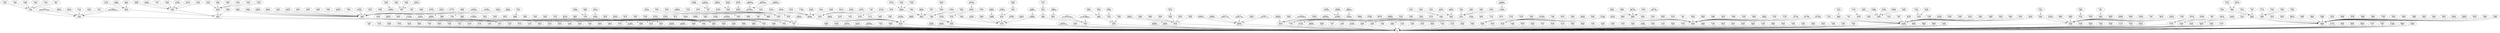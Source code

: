 digraph G {
	
	"101000_\n磺溪"->"0_\n海"
	"102000_\n小坑溪"->"0_\n海"
	"103000_\n乾華溪"->"0_\n海"
	"104000_\n石門溪"->"0_\n海"
	"105000_\n老梅溪"->"0_\n海"
	"106000_\n楓林溪"->"0_\n海"
	"107000_\n八甲溪"->"0_\n海"
	"108000_\n埔坪溪"->"0_\n海"
	"109000_\n八蓮溪"->"0_\n海"
	"110000_\n大屯溪"->"0_\n海"
	"111000_\n後州溪"->"0_\n海"
	"112000_\n興仁溪"->"0_\n海"
	"113000_\n林子溪"->"0_\n海"
	"114000_\n淡水河"->"0_\n海"
	"114010_\n大漢溪"->"114000_\n淡水河"
	"114011_\n三峽溪"->"114010_\n大漢溪"
	"114012_\n鶯歌溪(兔子坑溪排水)"->"114010_\n大漢溪"
	"114013_\n塔寮坑溪"->"114010_\n大漢溪"
	"114014_\n塔克金溪"->"114010_\n大漢溪"
	"114015_\n三光溪"->"114010_\n大漢溪"
	"114016_\n泰崗溪"->"114010_\n大漢溪"
	"114017_\n白石溪"->"114010_\n大漢溪"
	"114018_\n玉峰溪(馬里闊丸溪)"->"114010_\n大漢溪"
	"11401B_\n大豹溪"->"114011_\n三峽溪"
	"11401C_\n二鬮溪"->"114011_\n三峽溪"
	"11401D_\n中埔溪"->"114011_\n三峽溪"
	"11401E_\n竹崙溪"->"114011_\n三峽溪"
	"11401F_\n竹坑溪"->"114011_\n三峽溪"
	"11401G_\n橫溪"->"114011_\n三峽溪"
	"114020_\n新店溪"->"114000_\n淡水河"
	"114021_\n南勢溪"->"114020_\n新店溪"
	"114022_\n北勢溪"->"114020_\n新店溪"
	"114023_\n景美溪"->"114020_\n新店溪"
	"114024_\n青潭溪"->"114020_\n新店溪"
	"114028_\n軋孔溪"->"114021_\n南勢溪"
	"114029_\n大羅蘭溪"->"114021_\n南勢溪"
	"11402A_\n桶後溪"->"114021_\n南勢溪"
	"11402B_\n後寮溪"->"114022_\n北勢溪"
	"11402C_\n溪尾寮溪"->"114022_\n北勢溪"
	"11402D_\n坪溪"->"114022_\n北勢溪"
	"11402E_\n灣潭溪"->"114022_\n北勢溪"
	"11402F_\n金瓜寮溪"->"114022_\n北勢溪"
	"11402G_\n石硿子溪"->"114022_\n北勢溪"
	"11402H_\n後坑溪"->"114022_\n北勢溪"
	"11402I_\n烏塗溪"->"114023_\n景美溪"
	"11402J_\n指南溪"->"114023_\n景美溪"
	"11402K_\n老泉溪"->"114023_\n景美溪"
	"11402L_\n無名溪"->"114023_\n景美溪"
	"11402M_\n中間溪"->"114023_\n景美溪"
	"11402N_\n永定溪"->"114023_\n景美溪"
	"114030_\n基隆河"->"114000_\n淡水河"
	"114031_\n暖暖溪"->"114030_\n基隆河"
	"114032_\n大武崙溪"->"114030_\n基隆河"
	"114033_\n拔西猴溪"->"114030_\n基隆河"
	"114034_\n瑪陵坑溪"->"114030_\n基隆河"
	"114035_\n友蚋溪"->"114030_\n基隆河"
	"114036_\n保長坑溪"->"114030_\n基隆河"
	"114037_\n茄苳溪"->"114030_\n基隆河"
	"114038_\n禮門溪"->"114030_\n基隆河"
	"114039_\n智慧溪"->"114030_\n基隆河"
	"11403A_\n北港溪"->"114030_\n基隆河"
	"11403B_\n康誥坑溪"->"114030_\n基隆河"
	"11403C_\n下寮溪"->"114030_\n基隆河"
	"11403D_\n大坑溪排水"->"114030_\n基隆河"
	"11403E_\n四分溪"->"114030_\n基隆河"
	"11403F_\n草濫溪"->"114030_\n基隆河"
	"11403G_\n內溝溪排水"->"114030_\n基隆河"
	"11403H_\n雙溪"->"114030_\n基隆河"
	"11403I_\n磺溪"->"114030_\n基隆河"
	"11403J_\n磺港溪"->"114030_\n基隆河"
	"11403K_\n貴子坑溪"->"114030_\n基隆河"
	"11403L_\n石厝坑溪"->"114030_\n基隆河"
	"11403M_\n拔下二溪"->"114030_\n基隆河"
	"11403N_\n關渡溪"->"114030_\n基隆河"
	"11403O_\n深澳坑溪排水"->"114030_\n基隆河"
	"11403P_\n大內坑溪排水"->"114030_\n基隆河"
	"11403R_\n安泰溪"->"11403G_\n內溝溪排水"
	"11403S_\n內雙溪"->"11403H_\n雙溪"
	"11403T_\n外雙溪"->"11403H_\n雙溪"
	"11403U_\n猴洞坑溪"->"11403H_\n雙溪"
	"114040_\n疏洪道"->"114000_\n淡水河"
	"114050_\n樹梅坑溪"->"114000_\n淡水河"
	"115000_\n水仙溪"->"0_\n海"
	"116000_\n寶斗溪"->"0_\n海"
	"117000_\n林口溪"->"0_\n海"
	"118000_\n南崁溪"->"0_\n海"
	"118010_\n茄苳溪"->"118000_\n南崁溪"
	"119000_\n埔心溪"->"0_\n海"
	"120000_\n新街溪"->"0_\n海"
	"121000_\n老街溪"->"0_\n海"
	"122000_\n富林溪"->"0_\n海"
	"123000_\n大堀溪"->"0_\n海"
	"124000_\n觀音溪"->"0_\n海"
	"125000_\n新屋溪"->"0_\n海"
	"126000_\n社子溪"->"0_\n海"
	"127000_\n福興溪排水"->"0_\n海"
	"127010_\n伯公岡支線"->"127000_\n福興溪排水"
	"127020_\n六股溪排水"->"127000_\n福興溪排水"
	"128000_\n新豐溪"->"0_\n海"
	"128010_\n德盛溪排水"->"128000_\n新豐溪"
	"128011_\n四湖支線"->"128010_\n德盛溪排水"
	"129000_\n鳳山溪"->"0_\n海"
	"129010_\n霄裡溪"->"129000_\n鳳山溪"
	"130000_\n頭前溪"->"0_\n海"
	"130010_\n上坪溪"->"130000_\n頭前溪"
	"130011_\n霞喀羅溪"->"130010_\n上坪溪"
	"130020_\n油羅溪"->"130000_\n頭前溪"
	"130030_\n柯子湖溪排水"->"130000_\n頭前溪"
	"131000_\n客雅溪排水"->"0_\n海"
	"132000_\n鹽港溪排水"->"0_\n海"
	"133000_\n新港溪"->"0_\n海"
	"134000_\n中港溪"->"0_\n海"
	"134010_\n南庄溪"->"134000_\n中港溪"
	"134020_\n南河溪"->"134000_\n中港溪"
	"134030_\n東河溪"->"134000_\n中港溪"
	"134040_\n峨嵋溪"->"134000_\n中港溪"
	"134041_\n大坪溪"->"134040_\n峨嵋溪"
	"134050_\n南港溪"->"134000_\n中港溪"
	"135000_\n後龍溪"->"0_\n海"
	"135010_\n大湖溪"->"135000_\n後龍溪"
	"135020_\n南湖溪"->"135000_\n後龍溪"
	"135030_\n汶水溪"->"135000_\n後龍溪"
	"135040_\n鹽水坑溪"->"135000_\n後龍溪"
	"135050_\n雞隆河"->"135000_\n後龍溪"
	"135060_\n沙河溪"->"135000_\n後龍溪"
	"135061_\n打馬溝溪"->"135060_\n沙河溪"
	"135062_\n飛鳳溪"->"135060_\n沙河溪"
	"135070_\n老田寮溪"->"135000_\n後龍溪"
	"135071_\n拔仔崗溪"->"135070_\n老田寮溪"
	"135080_\n新店溪"->"135000_\n後龍溪"
	"136000_\n西湖溪"->"0_\n海"
	"137000_\n通霄溪"->"0_\n海"
	"138000_\n苑裡溪"->"0_\n海"
	"139000_\n房裡溪"->"0_\n海"
	"140000_\n大安溪"->"0_\n海"
	"140010_\n馬達拉溪"->"140000_\n大安溪"
	"140020_\n雪山溪"->"140000_\n大安溪"
	"140030_\n大雪溪"->"140000_\n大安溪"
	"140040_\n北坑溪"->"140000_\n大安溪"
	"140050_\n雪山坑溪"->"140000_\n大安溪"
	"140060_\n烏石坑溪"->"140000_\n大安溪"
	"140070_\n景山溪"->"140000_\n大安溪"
	"141000_\n溫寮溪"->"0_\n海"
	"142000_\n大甲溪"->"0_\n海"
	"142010_\n七家灣溪"->"142000_\n大甲溪"
	"142020_\n四季郎溪"->"142000_\n大甲溪"
	"142030_\n志樂溪"->"142000_\n大甲溪"
	"142040_\n匹亞桑溪"->"142000_\n大甲溪"
	"142050_\n食水嵙溪排水"->"142000_\n大甲溪"
	"143000_\n烏溪"->"0_\n海"
	"143010_\n北港溪"->"143000_\n烏溪"
	"143011_\n水長流溪"->"143010_\n北港溪"
	"143020_\n南港溪"->"143000_\n烏溪"
	"143030_\n眉溪"->"143000_\n烏溪"
	"143040_\n貓羅溪"->"143000_\n烏溪"
	"143041_\n平林溪"->"143040_\n貓羅溪"
	"143042_\n樟平溪"->"143040_\n貓羅溪"
	"143043_\n隘寮溪排水"->"143040_\n貓羅溪"
	"143050_\n大里溪"->"143000_\n烏溪"
	"143051_\n大坑溪"->"143050_\n大里溪"
	"143052_\n廍子溪"->"143050_\n大里溪"
	"143053_\n旱溪"->"143050_\n大里溪"
	"143054_\n頭汴坑溪"->"143050_\n大里溪"
	"143055_\n草湖溪"->"143050_\n大里溪"
	"143056_\n旱溪排水"->"143050_\n大里溪"
	"143059_\n烏牛欄溪"->"143053_\n旱溪"
	"14305A_\n龍虎鬪坑排水"->"143053_\n旱溪"
	"14305B_\n北溝溪排水"->"143055_\n草湖溪"
	"14305C_\n乾溪排水"->"143055_\n草湖溪"
	"14305D_\n柳川排水"->"143056_\n旱溪排水"
	"143060_\n筏子溪"->"143000_\n烏溪"
	"143061_\n港尾子溪排水"->"143060_\n筏子溪"
	"14306A_\n四塊厝圳支線"->"143061_\n港尾子溪排水"
	"14306C_\n員寶庄圳支線"->"143061_\n港尾子溪排水"
	"14306D_\n大埔厝圳支線"->"143061_\n港尾子溪排水"
	"143070_\n同安厝排水"->"143000_\n烏溪"
	"144000_\n萬寮溪"->"0_\n海"
	"145000_\n洋仔厝溪"->"0_\n海"
	"146000_\n員林大排水"->"0_\n海"
	"147000_\n舊濁水溪"->"0_\n海"
	"148000_\n萬興排水幹線"->"0_\n海"
	"149000_\n二林溪"->"0_\n海"
	"150000_\n魚寮溪"->"0_\n海"
	"151000_\n濁水溪"->"0_\n海"
	"151010_\n陳有蘭溪"->"151000_\n濁水溪"
	"151011_\n和社溪"->"151010_\n陳有蘭溪"
	"151012_\n沙里仙溪"->"151010_\n陳有蘭溪"
	"151013_\n阿里不動"->"151010_\n陳有蘭溪"
	"151014_\n筆石溪"->"151010_\n陳有蘭溪"
	"151015_\n十八重溪"->"151010_\n陳有蘭溪"
	"151016_\n內茅埔溪"->"151010_\n陳有蘭溪"
	"151017_\n郡坑溪"->"151010_\n陳有蘭溪"
	"151018_\n蒼庫溪"->"151010_\n陳有蘭溪"
	"151020_\n清水溪"->"151000_\n濁水溪"
	"151021_\n阿里山溪"->"151020_\n清水溪"
	"151022_\n加走寮溪"->"151020_\n清水溪"
	"151023_\n內田子溪"->"151020_\n清水溪"
	"151024_\n過溪"->"151020_\n清水溪"
	"151025_\n雷公坑溪"->"151020_\n清水溪"
	"151030_\n東埔蚋溪"->"151000_\n濁水溪"
	"151040_\n萬大溪"->"151000_\n濁水溪"
	"151050_\n卡社溪"->"151000_\n濁水溪"
	"151060_\n郡大溪"->"151000_\n濁水溪"
	"151061_\n巒大溪"->"151060_\n郡大溪"
	"151070_\n丹大溪"->"151000_\n濁水溪"
	"151080_\n卓棍溪"->"151000_\n濁水溪"
	"151090_\n水里溪"->"151000_\n濁水溪"
	"1510A0_\n南清水溝溪"->"151000_\n濁水溪"
	"1510B0_\n塔羅灣溪"->"151000_\n濁水溪"
	"152000_\n新虎尾溪"->"0_\n海"
	"153000_\n舊虎尾溪"->"0_\n海"
	"154000_\n北港溪"->"0_\n海"
	"154010_\n虎尾溪"->"154000_\n北港溪"
	"154011_\n石榴班溪"->"154010_\n虎尾溪"
	"154012_\n大埔溪"->"154010_\n虎尾溪"
	"154013_\n海豐崙溪"->"154010_\n虎尾溪"
	"154014_\n乾溪"->"154010_\n虎尾溪"
	"154015_\n雲林溪"->"154010_\n虎尾溪"
	"154019_\n石子坑溪"->"154011_\n石榴班溪"
	"15401A_\n內林溪"->"154011_\n石榴班溪"
	"15401B_\n牛埔溪"->"154011_\n石榴班溪"
	"15401C_\n芭蕉溪"->"154015_\n雲林溪"
	"154020_\n三疊溪"->"154000_\n北港溪"
	"154021_\n九芎坑溪"->"154020_\n三疊溪"
	"154022_\n石龜溪"->"154020_\n三疊溪"
	"154023_\n興安排水"->"154020_\n三疊溪"
	"15402A_\n興安中排四"->"154023_\n興安排水"
	"154030_\n大湖口溪"->"154000_\n北港溪"
	"154040_\n石牛溪"->"154000_\n北港溪"
	"154041_\n崙子溪"->"154040_\n石牛溪"
	"155000_\n朴子溪"->"0_\n海"
	"155010_\n牛稠溪"->"155000_\n朴子溪"
	"155020_\n阿拔泉溪"->"155000_\n朴子溪"
	"155030_\n崎腳溪"->"155000_\n朴子溪"
	"155040_\n白樹腳溪"->"155000_\n朴子溪"
	"155041_\n東廣寮溪"->"155040_\n白樹腳溪"
	"155050_\n濁水溪"->"155000_\n朴子溪"
	"155051_\n番子路科溪"->"155050_\n濁水溪"
	"155052_\n清水溪"->"155050_\n濁水溪"
	"155056_\n頂埔溪"->"155052_\n清水溪"
	"155060_\n獅子頭溪"->"155000_\n朴子溪"
	"155070_\n嘉義排水"->"155000_\n朴子溪"
	"155080_\n麻魚寮排水"->"155000_\n朴子溪"
	"155081_\n埤麻腳排水"->"155080_\n麻魚寮排水"
	"156000_\n內田排水排水路"->"0_\n海"
	"157000_\n龍宮溪"->"0_\n海"
	"158000_\n八掌溪"->"0_\n海"
	"158010_\n赤蘭溪"->"158000_\n八掌溪"
	"158011_\n澐水溪"->"158010_\n赤蘭溪"
	"158015_\n石?溪"->"158011_\n澐水溪"
	"158020_\n頭前溪"->"158000_\n八掌溪"
	"158021_\n牛稠埔坑溪"->"158020_\n頭前溪"
	"158030_\n湖子內排水(在來排水)"->"158000_\n八掌溪"
	"158040_\n後庄排水(隆恩排水)"->"158000_\n八掌溪"
	"159000_\n急水溪"->"0_\n海"
	"159010_\n龜重溪"->"159000_\n急水溪"
	"159011_\n鹿寮溪"->"159010_\n龜重溪"
	"159012_\n茄苳溪"->"159010_\n龜重溪"
	"159020_\n白水溪"->"159000_\n急水溪"
	"159021_\n仙草埔溪"->"159020_\n白水溪"
	"159030_\n六重溪"->"159000_\n急水溪"
	"160000_\n將軍溪排水"->"0_\n海"
	"161000_\n劉厝排水"->"0_\n海"
	"161010_\n大塭寮排水"->"161000_\n劉厝排水"
	"163000_\n曾文溪"->"0_\n海"
	"163010_\n後堀溪"->"163000_\n曾文溪"
	"163020_\n菜寮溪"->"163000_\n曾文溪"
	"163030_\n密枝溪"->"163000_\n曾文溪"
	"163040_\n油車溪"->"163000_\n曾文溪"
	"163041_\n灣丘溪"->"163040_\n油車溪"
	"163050_\n後旦溪"->"163000_\n曾文溪"
	"163060_\n官田溪"->"163000_\n曾文溪"
	"164000_\n鹿耳門溪"->"0_\n海"
	"164010_\n學甲寮中排"->"164000_\n鹿耳門溪"
	"164020_\n溪南寮排水"->"164000_\n鹿耳門溪"
	"164030_\n溪筏港之一排水"->"164000_\n鹿耳門溪"
	"164040_\n溪筏港之二排水"->"164000_\n鹿耳門溪"
	"164050_\n土城排水"->"164000_\n鹿耳門溪"
	"164060_\n土城仔小排一之三"->"164000_\n鹿耳門溪"
	"165000_\n鹽水溪"->"0_\n海"
	"165010_\n虎頭溪排水"->"165000_\n鹽水溪"
	"165020_\n許縣溪"->"165000_\n鹽水溪"
	"165030_\n那(草字部)菝林溪"->"165000_\n鹽水溪"
	"165040_\n大洲排水"->"165000_\n鹽水溪"
	"165050_\n柴頭港溪排水"->"165000_\n鹽水溪"
	"165060_\n鹽水溪排水"->"165000_\n鹽水溪"
	"165061_\n曾文溪排水"->"165060_\n鹽水溪排水"
	"165062_\n安順寮排水"->"165060_\n鹽水溪排水"
	"166000_\n二仁溪"->"0_\n海"
	"166010_\n三爺溪排水"->"166000_\n二仁溪"
	"166011_\n西機場排水"->"166010_\n三爺溪排水"
	"166020_\n牛稠埔溪"->"166000_\n二仁溪"
	"166030_\n松子腳溪"->"166000_\n二仁溪"
	"166040_\n深坑子溪"->"166000_\n二仁溪"
	"166050_\n港尾溝排水"->"166000_\n二仁溪"
	"167000_\n阿公店溪"->"0_\n海"
	"167010_\n濁水溪"->"167000_\n阿公店溪"
	"167020_\n旺萊溪"->"167000_\n阿公店溪"
	"167030_\n土庫排水"->"167000_\n阿公店溪"
	"167040_\n岡山溪"->"167000_\n阿公店溪"
	"168000_\n典寶溪排水"->"0_\n海"
	"169000_\n後勁溪"->"0_\n海"
	"170000_\n愛河"->"0_\n海"
	"171000_\n前鎮河"->"0_\n海"
	"172000_\n鹽水港溪"->"0_\n海"
	"173000_\n高屏溪"->"0_\n海"
	"173010_\n荖濃溪"->"173000_\n高屏溪"
	"173011_\n濁口溪"->"173010_\n荖濃溪"
	"173012_\n寶來溪"->"173010_\n荖濃溪"
	"173020_\n隘寮溪"->"173000_\n高屏溪"
	"173021_\n武洛溪"->"173020_\n隘寮溪"
	"173022_\n隘寮北溪"->"173020_\n隘寮溪"
	"173023_\n隘寮南溪"->"173020_\n隘寮溪"
	"173030_\n旗山溪"->"173000_\n高屏溪"
	"173031_\n口隘溪"->"173030_\n旗山溪"
	"173032_\n美濃溪"->"173030_\n旗山溪"
	"173033_\n武鹿溪"->"173030_\n旗山溪"
	"173034_\n吉洋排水"->"173030_\n旗山溪"
	"173035_\n外六寮排水"->"173030_\n旗山溪"
	"17303A_\n高雄農場排水"->"173035_\n外六寮排水"
	"174000_\n東港溪"->"0_\n海"
	"174010_\n牛角灣溪"->"174000_\n東港溪"
	"174020_\n萬安溪"->"174000_\n東港溪"
	"175000_\n牛埔溪"->"0_\n海"
	"176000_\n林邊溪"->"0_\n海"
	"176010_\n力力溪"->"176000_\n林邊溪"
	"177000_\n佳冬溪"->"0_\n海"
	"178000_\n北勢溪"->"0_\n海"
	"179000_\n率芒溪"->"0_\n海"
	"180000_\n南湖溪"->"0_\n海"
	"181000_\n十里溪"->"0_\n海"
	"182000_\n枋山溪"->"0_\n海"
	"183000_\n楓港溪"->"0_\n海"
	"184000_\n石盤溪"->"0_\n海"
	"185000_\n四重溪"->"0_\n海"
	"185010_\n里仁溪"->"185000_\n四重溪"
	"185020_\n牡丹溪"->"185000_\n四重溪"
	"185030_\n竹社溪"->"185000_\n四重溪"
	"185040_\n大梅溪"->"185000_\n四重溪"
	"186000_\n保力溪"->"0_\n海"
	"201000_\n港口溪"->"0_\n海"
	"201010_\n吧沙加魯溪"->"201000_\n港口溪"
	"201020_\n小路溪"->"201000_\n港口溪"
	"201030_\n欖仁溪"->"201000_\n港口溪"
	"201040_\n老佛溪"->"201000_\n港口溪"
	"201050_\n加都魯溪"->"201000_\n港口溪"
	"201060_\n林祿溪"->"201000_\n港口溪"
	"201070_\n白沙彌溪"->"201000_\n港口溪"
	"202000_\n九棚溪"->"0_\n海"
	"203000_\n港子溪"->"0_\n海"
	"204000_\n旭海溪"->"0_\n海"
	"205000_\n乾溪"->"0_\n海"
	"206000_\n塔瓦溪"->"0_\n海"
	"207000_\n達仁溪"->"0_\n海"
	"208000_\n安朔溪"->"0_\n海"
	"209000_\n朝庸溪"->"0_\n海"
	"210000_\n大武溪"->"0_\n海"
	"211000_\n烏萬溪"->"0_\n海"
	"212000_\n津林溪"->"0_\n海"
	"213000_\n大竹溪"->"0_\n海"
	"214000_\n金崙溪"->"0_\n海"
	"215000_\n太麻里溪"->"0_\n海"
	"216000_\n文里溪"->"0_\n海"
	"217000_\n知本溪"->"0_\n海"
	"218000_\n利嘉溪"->"0_\n海"
	"219000_\n太平溪"->"0_\n海"
	"220000_\n卑南溪"->"0_\n海"
	"220010_\n新武呂溪"->"220000_\n卑南溪"
	"220020_\n鹿寮溪"->"220000_\n卑南溪"
	"220030_\n鹿野溪"->"220000_\n卑南溪"
	"220031_\n鹿鳴溪"->"220030_\n鹿野溪"
	"220032_\n嘉豐溪"->"220030_\n鹿野溪"
	"220033_\n嘉豐二號溪"->"220030_\n鹿野溪"
	"220034_\n和平溪"->"220030_\n鹿野溪"
	"220035_\n嘉豐一號溪"->"220030_\n鹿野溪"
	"220040_\n萬安溪"->"220000_\n卑南溪"
	"220050_\n泥水溪"->"220000_\n卑南溪"
	"220060_\n嘉武溪"->"220000_\n卑南溪"
	"220070_\n紅石溪"->"220000_\n卑南溪"
	"220071_\n楠溪"->"220000_\n卑南溪"
	"220080_\n崁頂溪"->"220000_\n卑南溪"
	"220090_\n加鹿溪"->"220000_\n卑南溪"
	"2200A0_\n加典溪"->"220000_\n卑南溪"
	"2200B0_\n濁水溪"->"220000_\n卑南溪"
	"2200C0_\n中野溪"->"220000_\n卑南溪"
	"2200D0_\n山里溪"->"220000_\n卑南溪"
	"2200E0_\n富源溪"->"220000_\n卑南溪"
	"2200F0_\n拉庫散溪"->"220000_\n卑南溪"
	"2200G0_\n木坑溪"->"220000_\n卑南溪"
	"2200H0_\n石山溪"->"220000_\n卑南溪"
	"2200I0_\n山里一號溪"->"220000_\n卑南溪"
	"2200J0_\n電光一號溪"->"220000_\n卑南溪"
	"2200K0_\n電光二號溪"->"220000_\n卑南溪"
	"221000_\n都蘭溪"->"0_\n海"
	"222000_\n八里溪"->"0_\n海"
	"223000_\n馬武溪"->"0_\n海"
	"224000_\n成功溪"->"0_\n海"
	"225000_\n富家溪"->"0_\n海"
	"226000_\n都威溪"->"0_\n海"
	"227000_\n沙灣溪"->"0_\n海"
	"228000_\n寧埔溪"->"0_\n海"
	"229000_\n竹湖溪"->"0_\n海"
	"230000_\n大德溪"->"0_\n海"
	"231000_\n長濱溪"->"0_\n海"
	"232000_\n城埔溪"->"0_\n海"
	"233000_\n馬海溪"->"0_\n海"
	"234000_\n山間溪"->"0_\n海"
	"235000_\n水母溪"->"0_\n海"
	"236000_\n三富溪"->"0_\n海"
	"237000_\n秀姑巒溪"->"0_\n海"
	"237010_\n三笠溪"->"237000_\n秀姑巒溪"
	"237020_\n樂樂溪"->"237000_\n秀姑巒溪"
	"237021_\n清水溪"->"237020_\n樂樂溪"
	"237030_\n卓溪"->"237000_\n秀姑巒溪"
	"237040_\n豐坪溪"->"237000_\n秀姑巒溪"
	"237041_\n中平溪"->"237040_\n豐坪溪"
	"237050_\n紅葉溪"->"237000_\n秀姑巒溪"
	"237060_\n富源溪"->"237000_\n秀姑巒溪"
	"237061_\n富興溪"->"237060_\n富源溪"
	"237062_\n太多蘭溪"->"237060_\n富源溪"
	"237063_\n大肚滑溪"->"237060_\n富源溪"
	"237064_\n阿夜西溪"->"237060_\n富源溪"
	"237065_\n馬遠溪"->"237060_\n富源溪"
	"237070_\n大坡溪"->"237000_\n秀姑巒溪"
	"237080_\n鰲溪"->"237000_\n秀姑巒溪"
	"237090_\n螺仔溪"->"237000_\n秀姑巒溪"
	"2370A0_\n崙天溪"->"237000_\n秀姑巒溪"
	"2370A1_\n打巴溪"->"2370A0_\n崙天溪"
	"2370A2_\n秀巒溪"->"2370A0_\n崙天溪"
	"2370B0_\n九岸溪"->"237000_\n秀姑巒溪"
	"2370C0_\n馬加祿溪"->"237000_\n秀姑巒溪"
	"2370D0_\n阿眉溪"->"237000_\n秀姑巒溪"
	"2370E0_\n安通溪"->"237000_\n秀姑巒溪"
	"2370F0_\n樂合溪"->"237000_\n秀姑巒溪"
	"2370G0_\n高寮溪"->"237000_\n秀姑巒溪"
	"2370H0_\n尋腰溪"->"237000_\n秀姑巒溪"
	"2370I0_\n阿美溪"->"237000_\n秀姑巒溪"
	"2370J0_\n呂範溪"->"237000_\n秀姑巒溪"
	"2370K0_\n苓仔溪"->"237000_\n秀姑巒溪"
	"2370L0_\n樂和溪"->"237000_\n秀姑巒溪"
	"238000_\n豐濱溪"->"0_\n海"
	"239000_\n加蘭溪"->"0_\n海"
	"240000_\n蕃寮溪"->"0_\n海"
	"241000_\n水璉溪"->"0_\n海"
	"242000_\n花蓮溪"->"0_\n海"
	"242010_\n光復溪"->"242000_\n花蓮溪"
	"242011_\n大興溪"->"242010_\n光復溪"
	"242020_\n馬太鞍溪"->"242000_\n花蓮溪"
	"242030_\n萬里溪"->"242000_\n花蓮溪"
	"242040_\n壽豐溪"->"242000_\n花蓮溪"
	"242050_\n木瓜溪"->"242000_\n花蓮溪"
	"242051_\n文蘭溪"->"242050_\n木瓜溪"
	"242060_\n河內溪"->"242000_\n花蓮溪"
	"242070_\n馬佛溪"->"242000_\n花蓮溪"
	"242071_\n莫溪"->"242070_\n馬佛溪"
	"242080_\n羅莫溪"->"242000_\n花蓮溪"
	"242090_\n加里洞溪"->"242000_\n花蓮溪"
	"2420A0_\n鳳林溪"->"242000_\n花蓮溪"
	"2420B0_\n北清水溪"->"242000_\n花蓮溪"
	"2420C0_\n荖溪"->"242000_\n花蓮溪"
	"2420D0_\n麗太溪"->"242000_\n花蓮溪"
	"2420E0_\n南清水溪"->"242000_\n花蓮溪"
	"2420F0_\n大和溪"->"242000_\n花蓮溪"
	"243000_\n吉安溪"->"0_\n海"
	"244000_\n美崙溪"->"0_\n海"
	"245000_\n三棧溪"->"0_\n海"
	"246000_\n立霧溪"->"0_\n海"
	"247000_\n石公溪"->"0_\n海"
	"248000_\n大富溪"->"0_\n海"
	"249000_\n大清水溪"->"0_\n海"
	"250000_\n和平溪"->"0_\n海"
	"250010_\n和平北溪"->"250000_\n和平溪"
	"250020_\n和平南溪"->"250000_\n和平溪"
	"250030_\n楓溪"->"250000_\n和平溪"
	"251000_\n南澳溪"->"0_\n海"
	"251010_\n南澳北溪"->"251000_\n南澳溪"
	"251020_\n南澳南溪"->"251000_\n南澳溪"
	"252000_\n東澳溪"->"0_\n海"
	"253000_\n蘇澳溪"->"0_\n海"
	"253010_\n白米溪"->"253000_\n蘇澳溪"
	"254000_\n新城溪"->"0_\n海"
	"255000_\n冬山河"->"0_\n海"
	"256000_\n蘭陽溪"->"0_\n海"
	"256010_\n羅東溪"->"256000_\n蘭陽溪"
	"256011_\n打狗溪"->"256010_\n羅東溪"
	"256012_\n安農溪"->"256010_\n羅東溪"
	"256013_\n出水溪"->"256010_\n羅東溪"
	"256014_\n寒溪"->"256010_\n羅東溪"
	"256018_\n大坑溪"->"256012_\n安農溪"
	"256019_\n柑仔坑溪"->"256012_\n安農溪"
	"256020_\n宜蘭河"->"256000_\n蘭陽溪"
	"256021_\n五十溪"->"256020_\n宜蘭河"
	"256022_\n大湖溪"->"256020_\n宜蘭河"
	"256023_\n大礁溪"->"256020_\n宜蘭河"
	"256024_\n小礁溪"->"256020_\n宜蘭河"
	"256030_\n清水溪"->"256000_\n蘭陽溪"
	"256040_\n粗坑溪"->"256000_\n蘭陽溪"
	"256050_\n頂粗坑溪"->"256000_\n蘭陽溪"
	"256060_\n崙埤溪"->"256000_\n蘭陽溪"
	"256070_\n破鐺溪"->"256000_\n蘭陽溪"
	"256080_\n松羅溪"->"256000_\n蘭陽溪"
	"256090_\n圓山溪"->"256000_\n蘭陽溪"
	"2560A0_\n梵梵溪"->"256000_\n蘭陽溪"
	"2560B0_\n排谷溪"->"256000_\n蘭陽溪"
	"2560C0_\n東壘溪"->"256000_\n蘭陽溪"
	"2560D0_\n碼崙溪"->"256000_\n蘭陽溪"
	"2560E0_\n土場溪"->"256000_\n蘭陽溪"
	"2560F0_\n天狗溪"->"256000_\n蘭陽溪"
	"2560G0_\n嘉興溪"->"256000_\n蘭陽溪"
	"2560H0_\n加蘭溪"->"256000_\n蘭陽溪"
	"2560I0_\n德荃溪"->"256000_\n蘭陽溪"
	"2560J0_\n志航溪"->"256000_\n蘭陽溪"
	"2560K0_\n茂安溪"->"256000_\n蘭陽溪"
	"2560L0_\n留茂安溪"->"256000_\n蘭陽溪"
	"2560M0_\n加納富溪"->"256000_\n蘭陽溪"
	"2560N0_\n碧水溪"->"256000_\n蘭陽溪"
	"2560O0_\n四重溪"->"256000_\n蘭陽溪"
	"2560P0_\n美優溪"->"256000_\n蘭陽溪"
	"257000_\n得子口溪"->"0_\n海"
	"258000_\n金面溪"->"0_\n海"
	"259000_\n福德溪"->"0_\n海"
	"260000_\n頭城溪"->"0_\n海"
	"261000_\n大溪川"->"0_\n海"
	"262000_\n雙溪"->"0_\n海"
	"263000_\n尖山腳溪"->"0_\n海"
	"264000_\n瑪鍊溪"->"0_\n海"
	"265000_\n員潭溪"->"0_\n海"
}
